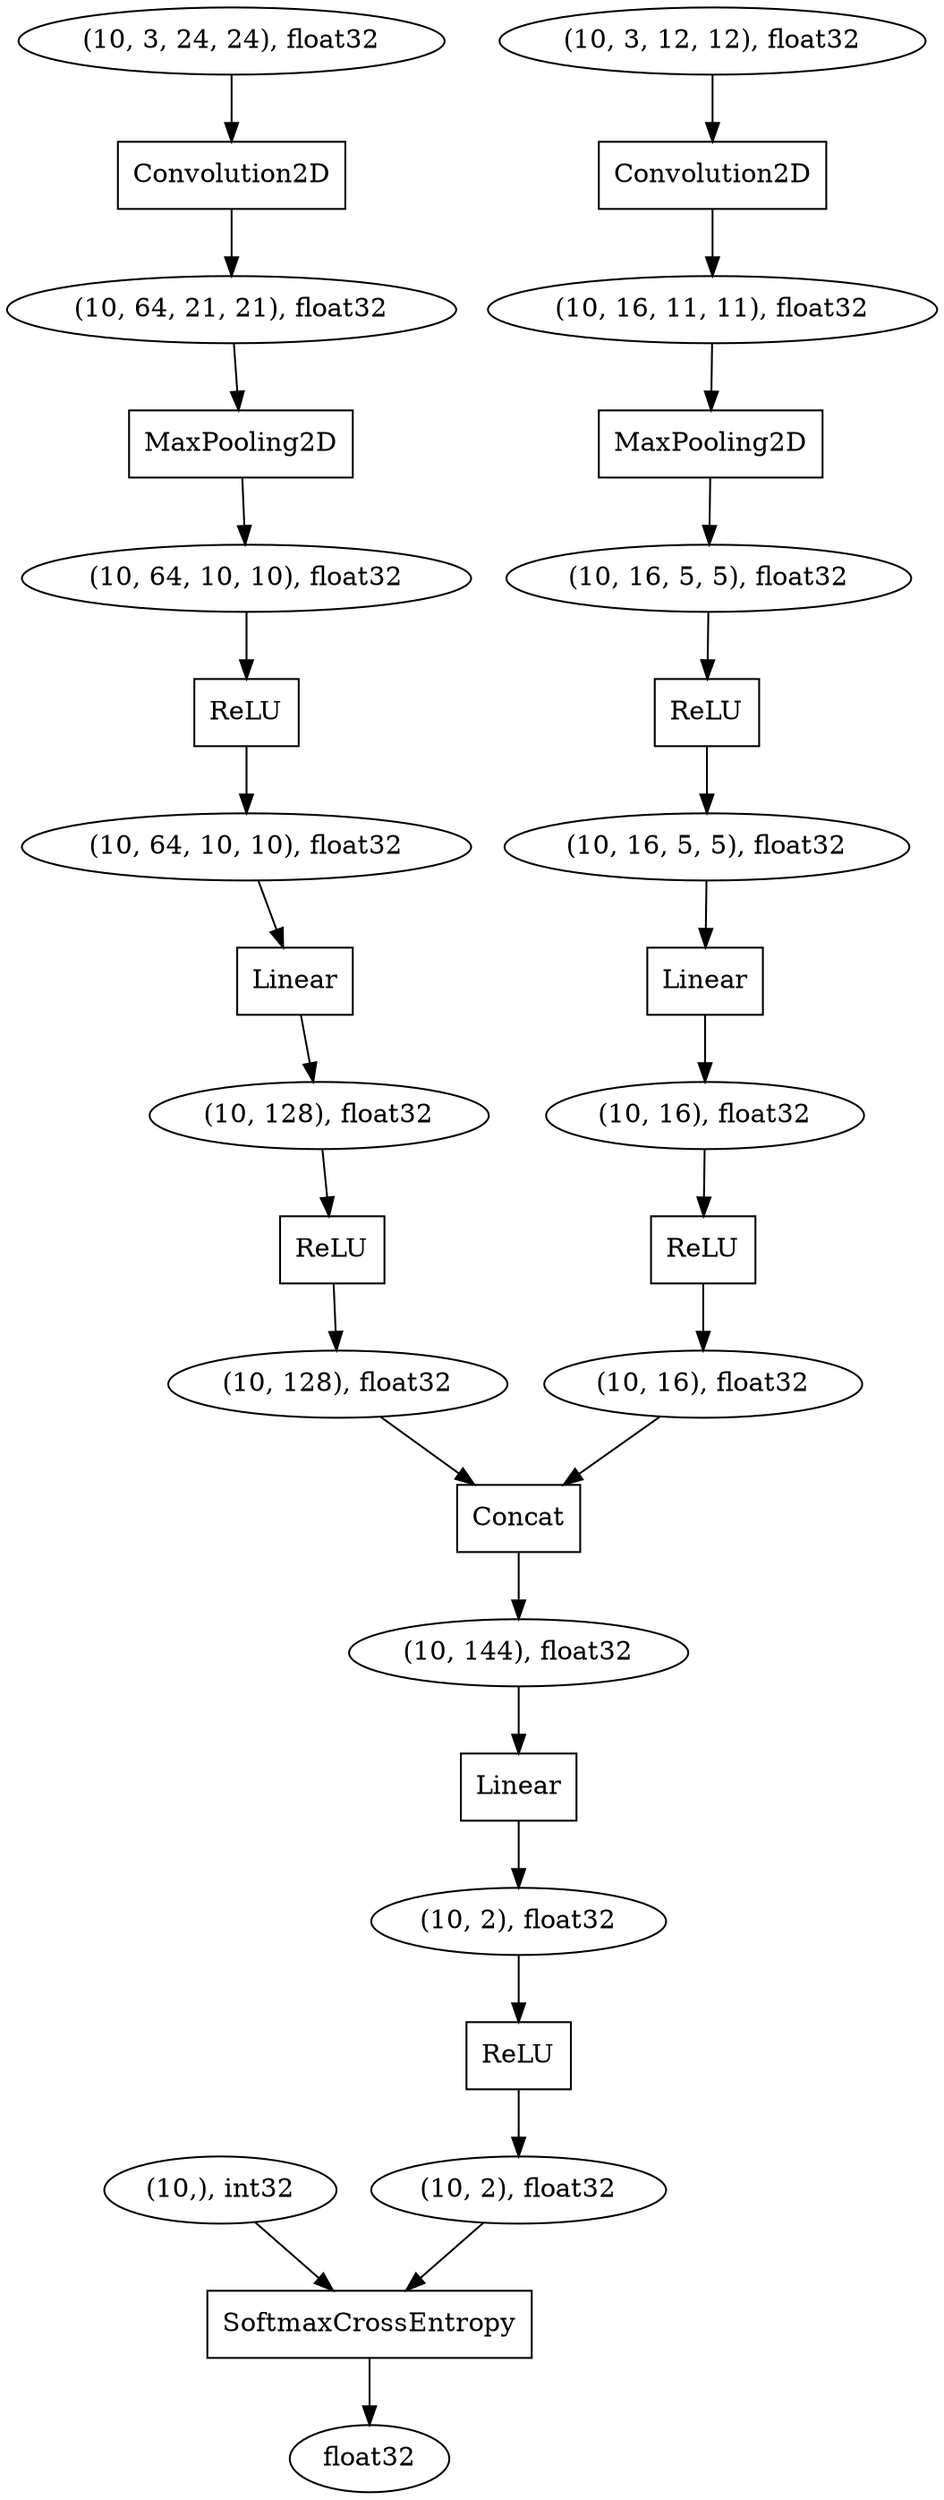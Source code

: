 digraph graphname{140315543361552 [shape="oval",label="(10, 16, 5, 5), float32"];140315543299024 [shape="box",label="Convolution2D"];140315543359632 [shape="oval",label="(10, 128), float32"];140315543396560 [shape="oval",label="(10, 2), float32"];140315543362256 [shape="box",label="Concat"];140315543300368 [shape="box",label="ReLU"];140315543361936 [shape="oval",label="(10, 16), float32"];140315543396816 [shape="oval",label="(10, 2), float32"];140315543300624 [shape="oval",label="(10, 64, 10, 10), float32"];140315543362128 [shape="box",label="ReLU"];140315543397136 [shape="box",label="SoftmaxCrossEntropy"];140315543397008 [shape="oval",label="float32"];140315543360208 [shape="box",label="Linear"];140315543362320 [shape="oval",label="(10, 16), float32"];140315543298320 [shape="oval",label="(10, 3, 24, 24), float32"];140315543298960 [shape="oval",label="(10,), int32"];140315543301072 [shape="oval",label="(10, 64, 10, 10), float32"];140315543360528 [shape="box",label="MaxPooling2D"];140315543397456 [shape="box",label="ReLU"];140315543299600 [shape="box",label="Linear"];140315543299856 [shape="oval",label="(10, 64, 21, 21), float32"];140315543301456 [shape="oval",label="(10, 128), float32"];140315543360976 [shape="box",label="ReLU"];140315543301648 [shape="box",label="ReLU"];140315543301712 [shape="oval",label="(10, 3, 12, 12), float32"];140315543359760 [shape="box",label="Convolution2D"];140315543360272 [shape="oval",label="(10, 16, 11, 11), float32"];140316973863888 [shape="box",label="MaxPooling2D"];140315543363344 [shape="oval",label="(10, 144), float32"];140315543362192 [shape="box",label="Linear"];140315543360848 [shape="oval",label="(10, 16, 5, 5), float32"];140315543362192 -> 140315543396560;140315543359632 -> 140315543362256;140315543362128 -> 140315543362320;140315543396560 -> 140315543397456;140315543362320 -> 140315543362256;140315543396816 -> 140315543397136;140315543397136 -> 140315543397008;140316973863888 -> 140315543300624;140315543361552 -> 140315543360208;140315543300624 -> 140315543300368;140315543360976 -> 140315543361552;140315543360272 -> 140315543360528;140315543301648 -> 140315543359632;140315543301456 -> 140315543301648;140315543299856 -> 140316973863888;140315543299024 -> 140315543299856;140315543299600 -> 140315543301456;140315543360208 -> 140315543361936;140315543298320 -> 140315543299024;140315543360528 -> 140315543360848;140315543362256 -> 140315543363344;140315543359760 -> 140315543360272;140315543298960 -> 140315543397136;140315543363344 -> 140315543362192;140315543300368 -> 140315543301072;140315543360848 -> 140315543360976;140315543301712 -> 140315543359760;140315543301072 -> 140315543299600;140315543361936 -> 140315543362128;140315543397456 -> 140315543396816;}